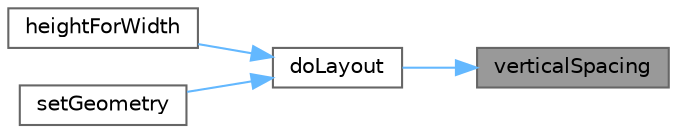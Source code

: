 digraph "verticalSpacing"
{
 // LATEX_PDF_SIZE
  bgcolor="transparent";
  edge [fontname=Helvetica,fontsize=10,labelfontname=Helvetica,labelfontsize=10];
  node [fontname=Helvetica,fontsize=10,shape=box,height=0.2,width=0.4];
  rankdir="RL";
  Node1 [id="Node000001",label="verticalSpacing",height=0.2,width=0.4,color="gray40", fillcolor="grey60", style="filled", fontcolor="black",tooltip="获取垂直间距"];
  Node1 -> Node2 [id="edge1_Node000001_Node000002",dir="back",color="steelblue1",style="solid",tooltip=" "];
  Node2 [id="Node000002",label="doLayout",height=0.2,width=0.4,color="grey40", fillcolor="white", style="filled",URL="$class_my_flow_layout.html#ae25312a84ad080d3e52c1472bc651f81",tooltip="执行布局计算"];
  Node2 -> Node3 [id="edge2_Node000002_Node000003",dir="back",color="steelblue1",style="solid",tooltip=" "];
  Node3 [id="Node000003",label="heightForWidth",height=0.2,width=0.4,color="grey40", fillcolor="white", style="filled",URL="$class_my_flow_layout.html#a62966813ac29a71f8975561888081589",tooltip="根据宽度计算高度"];
  Node2 -> Node4 [id="edge3_Node000002_Node000004",dir="back",color="steelblue1",style="solid",tooltip=" "];
  Node4 [id="Node000004",label="setGeometry",height=0.2,width=0.4,color="grey40", fillcolor="white", style="filled",URL="$class_my_flow_layout.html#a0fc96b07b82dcdc7c60a5dcaa8c32c5c",tooltip="设置布局几何区域"];
}
